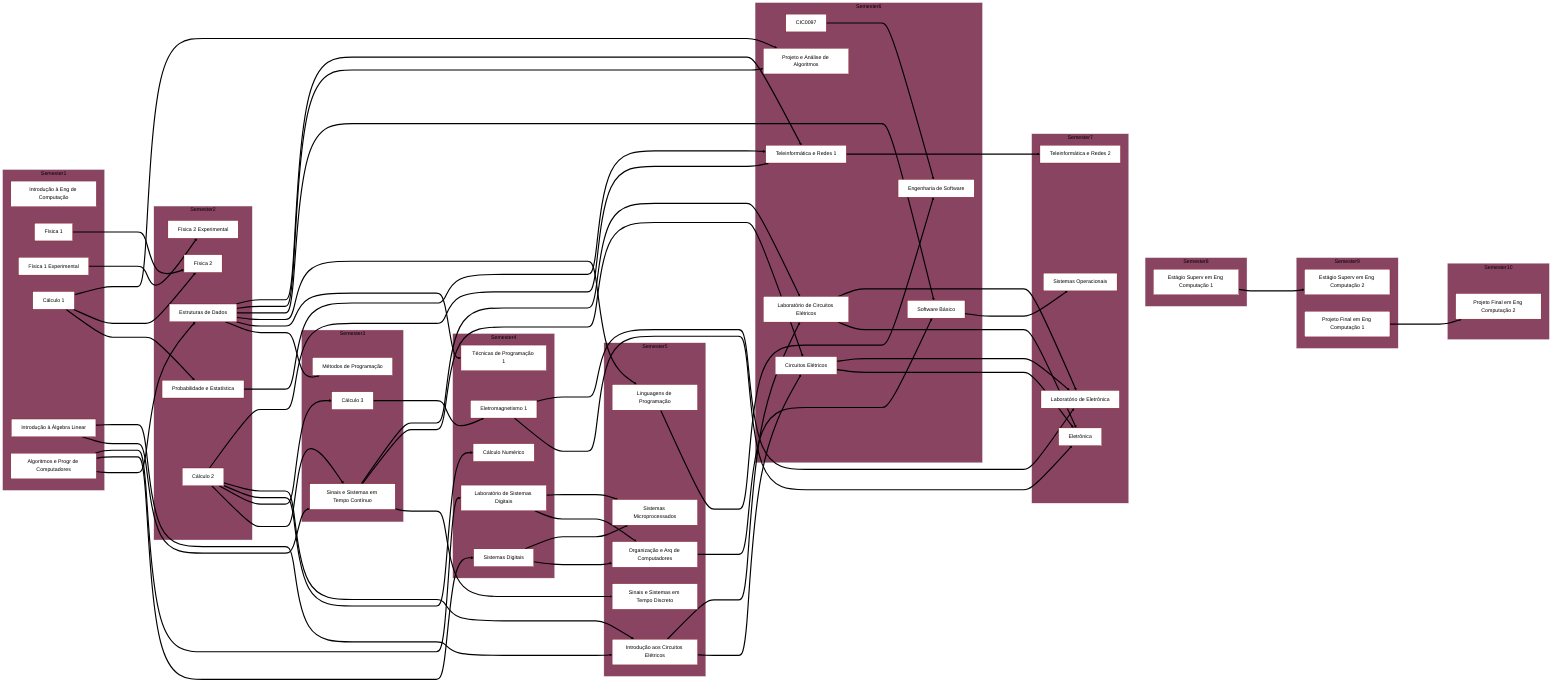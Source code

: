 %%{
  init: {
    'theme': 'base',
    'themeVariables': {
      'primaryColor': '#fff',
      'primaryTextColor': '#000',
      'primaryBorderColor': '#7C0000',
      'lineColor': '#000',
      'secondaryColor': '#006100',
      'tertiaryColor': '#fff',
      'clusterBkg': '#894462'
    },
    "flowchart" : { "curve" : "basis" }
  }
}%%

graph LR;
  direction LR
  subgraph Semester1
    direction LR
    CIC0188["Introdução à Eng de Computação"]
    IFD0171["Física 1"]
    IFD0173["Física 1 Experimental"]
    MAT0025["Cálculo 1"]
    MAT0031["Introdução à Álgebra Linear"]
    CIC0004["Algoritmos e Progr de Computadores"]
  end
  
  subgraph Semester2
    direction LR
    CIC0090["Estruturas de Dados"]
    EST0023["Probabilidade e Estatística"]
    IFD0175["Física 2"]
    IFD0177["Física 2 Experimental"]
    MAT0026["Cálculo 2"]
    
    CIC0004 ====> CIC0090
    MAT0025 ====> EST0023
    IFD0171 ====> IFD0175
    IFD0173 ====> IFD0177
    MAT0025 ====> IFD0175
  end
  
  subgraph Semester3
    direction LR
    CIC0234["Métodos de Programação"]
    ENE0067["Sinais e Sistemas em Tempo Contínuo"]
    MAT0027["Cálculo 3"]
    
    CIC0090 ====> CIC0234
    MAT0026 ====> ENE0067
    MAT0031 ====> ENE0067
    MAT0026 ====> MAT0027
  end
  
  subgraph Semester4
    direction LR
    ENE0177["Eletromagnetismo 1"]
    MAT0053["Cálculo Numérico"]
    CIC0197["Técnicas de Programação 1"]
    ENE0039["Sistemas Digitais"]
    ENE0040["Laboratório de Sistemas Digitais"]
    
    MAT0027 ====> ENE0177
    MAT0026 ====> MAT0053
    CIC0090 ====> CIC0197
    CIC0004 ====> ENE0039
    CIC0004 ====> ENE0040
  end
  
  subgraph Semester5
    direction LR
    CIC0093["Linguagens de Programação"]
    CIC0099["Organização e Arq de Computadores"]
    ENE0066["Introdução aos Circuitos Elétricos"]
    ENE0068["Sinais e Sistemas em Tempo Discreto"]
    ENE0056["Sistemas Microprocessados"]
    
    CIC0090 ====> CIC0093
    ENE0039 ====> CIC0099
    ENE0040 ====> CIC0099
    MAT0026 ====> ENE0066
    MAT0031 ====> ENE0066
    ENE0067 ====> ENE0068
    ENE0039 ====> ENE0056
    ENE0040 ====> ENE0056
  end

  subgraph Semester6
    direction LR
    CIC0104["Software Básico"]
    CIC0090 ====> CIC0104
    CIC0099 ====> CIC0104
    CIC0105["Engenharia de Software"]
    CIC0093 ====> CIC0105
    CIC0097 ====> CIC0105
    CIC0189["Projeto e Análise de Algoritmos"]
    MAT0025 ====> CIC0189
    CIC0090 ====> CIC0189
    CIC0235["Teleinformática e Redes 1"]
    MAT0026 ====> CIC0235
    EST0023 ====> CIC0235
    CIC0090 ====> CIC0235
    ENE0304["Circuitos Elétricos"]
    ENE0066 ====> ENE0304
    ENE0067 ====> ENE0304
    ENE0282["Laboratório de Circuitos Elétricos"]
    ENE0066 ====> ENE0282
    ENE0067 ====> ENE0282
end

subgraph Semester7
  direction LR
    CIC0108["Sistemas Operacionais"]
    CIC0104 ====> CIC0108
    CIC0236["Teleinformática e Redes 2"]
    CIC0235 ====> CIC0236
    ENE0045["Eletrônica"]
    ENE0304 ====> ENE0045
    ENE0282 ====> ENE0045
    ENE0177 ====> ENE0045
    ENE0046["Laboratório de Eletrônica"]
    ENE0304 ====> ENE0046
    ENE0282 ====> ENE0046
    ENE0177 ====> ENE0046
end

subgraph Semester8
  direction LR
    CIC0265["Estágio Superv em Eng Computação 1"]
end

subgraph Semester9
  direction LR
    CIC0266["Estágio Superv em Eng Computação 2"]
    CIC0265 ====> CIC0266
    CIC0267["Projeto Final em Eng Computação 1"]
end

subgraph Semester10
  direction LR
    CIC0268["Projeto Final em Eng Computação 2"]
    CIC0267 ====> CIC0268
end

Semester1 ~~~ Semester2
Semester2 ~~~ Semester3
Semester3 ~~~ Semester4
Semester4 ~~~ Semester5
Semester5 ~~~~~~~~ Semester6
Semester6 ~~~ Semester7
Semester7 ~~~ Semester8
Semester8 ~~~ Semester9
Semester9 ~~~ Semester10